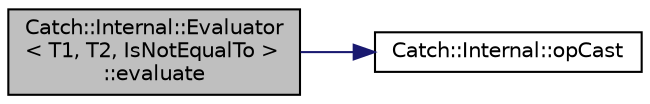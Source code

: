 digraph "Catch::Internal::Evaluator&lt; T1, T2, IsNotEqualTo &gt;::evaluate"
{
  edge [fontname="Helvetica",fontsize="10",labelfontname="Helvetica",labelfontsize="10"];
  node [fontname="Helvetica",fontsize="10",shape=record];
  rankdir="LR";
  Node1 [label="Catch::Internal::Evaluator\l\< T1, T2, IsNotEqualTo \>\l::evaluate",height=0.2,width=0.4,color="black", fillcolor="grey75", style="filled" fontcolor="black"];
  Node1 -> Node2 [color="midnightblue",fontsize="10",style="solid",fontname="Helvetica"];
  Node2 [label="Catch::Internal::opCast",height=0.2,width=0.4,color="black", fillcolor="white", style="filled",URL="$namespace_catch_1_1_internal.html#adde98c1a650e94615e2b37ab0b3734e2"];
}
